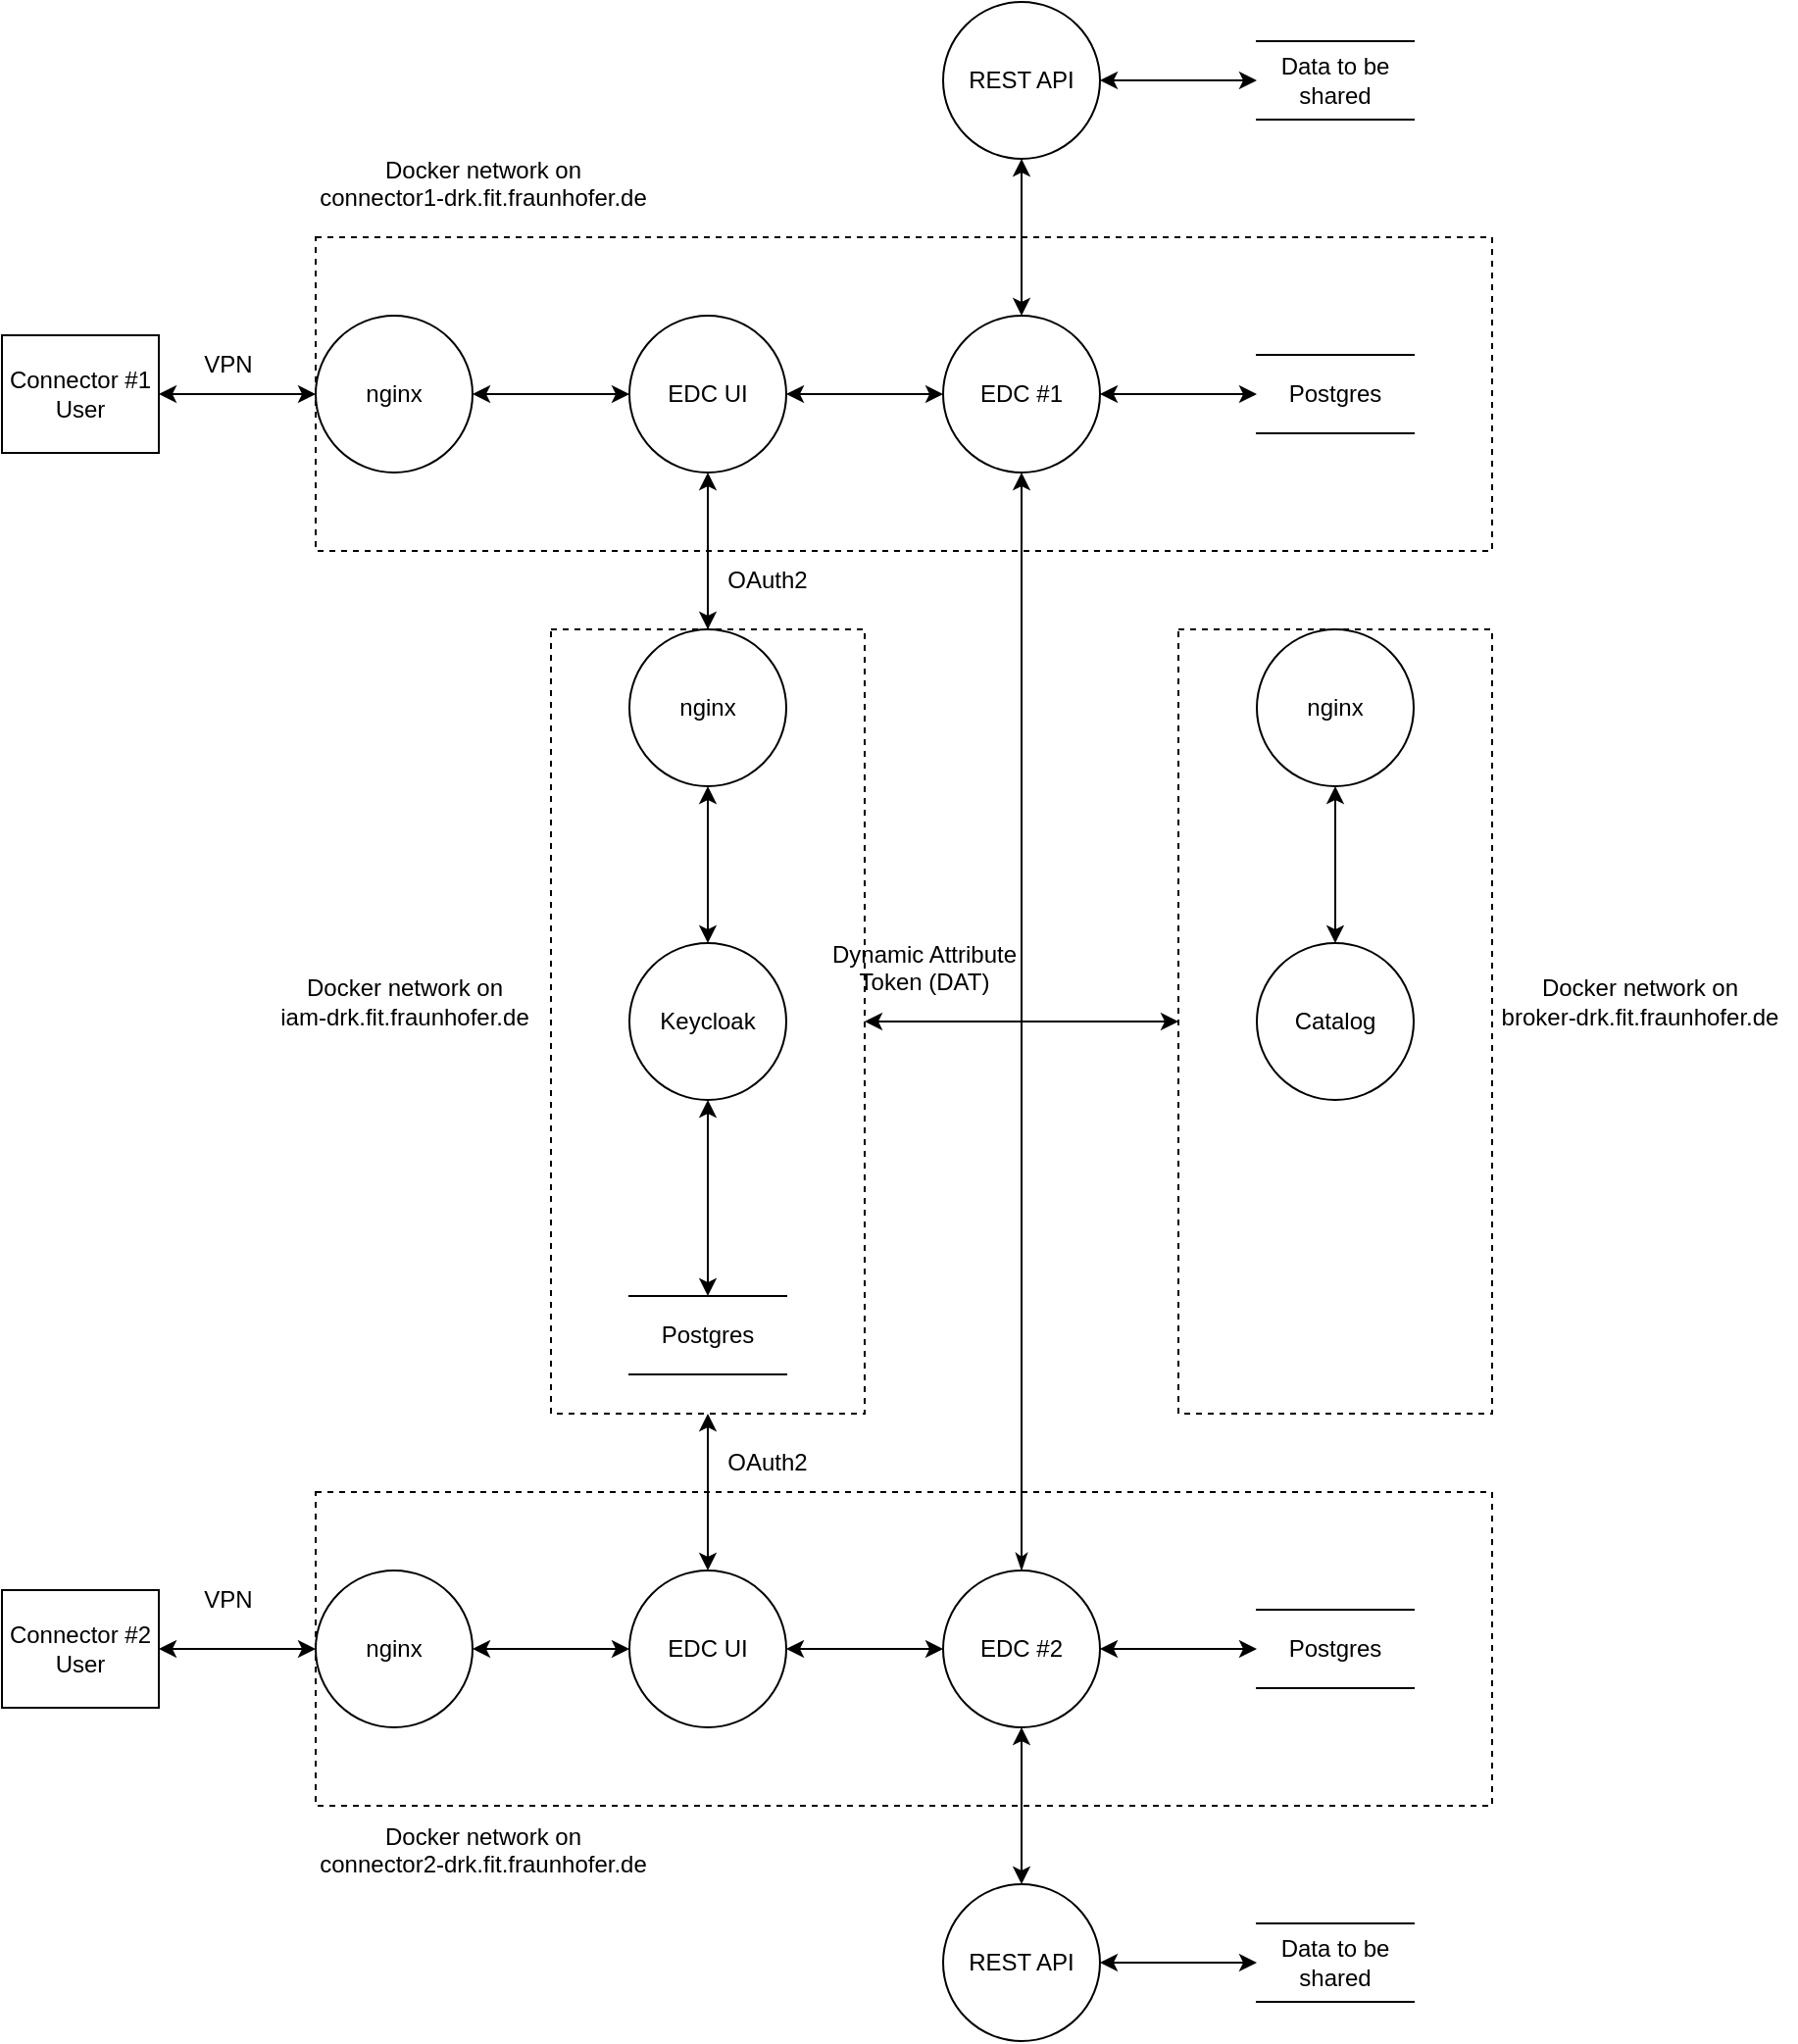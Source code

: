 <mxfile version="24.7.7">
  <diagram name="Page-1" id="ly6gpvqbCA24gMQBxIAf">
    <mxGraphModel dx="2462" dy="845" grid="1" gridSize="10" guides="1" tooltips="1" connect="1" arrows="1" fold="1" page="1" pageScale="1" pageWidth="4681" pageHeight="3300" math="0" shadow="0">
      <root>
        <mxCell id="0" />
        <mxCell id="1" parent="0" />
        <mxCell id="GAy6znVA1MGjkvsBSbRd-11" value="" style="edgeStyle=orthogonalEdgeStyle;rounded=0;orthogonalLoop=1;jettySize=auto;html=1;startArrow=classic;startFill=1;" edge="1" parent="1" source="GAy6znVA1MGjkvsBSbRd-1" target="GAy6znVA1MGjkvsBSbRd-2">
          <mxGeometry relative="1" as="geometry" />
        </mxCell>
        <mxCell id="GAy6znVA1MGjkvsBSbRd-1" value="Connector #1 User" style="html=1;dashed=0;whiteSpace=wrap;" vertex="1" parent="1">
          <mxGeometry y="170" width="80" height="60" as="geometry" />
        </mxCell>
        <mxCell id="GAy6znVA1MGjkvsBSbRd-22" value="" style="html=1;dashed=1;whiteSpace=wrap;" vertex="1" parent="1">
          <mxGeometry x="280" y="320" width="160" height="400" as="geometry" />
        </mxCell>
        <mxCell id="GAy6znVA1MGjkvsBSbRd-16" value="" style="edgeStyle=orthogonalEdgeStyle;rounded=0;orthogonalLoop=1;jettySize=auto;html=1;startArrow=classic;startFill=1;" edge="1" parent="1" source="GAy6znVA1MGjkvsBSbRd-12" target="GAy6znVA1MGjkvsBSbRd-13">
          <mxGeometry relative="1" as="geometry" />
        </mxCell>
        <mxCell id="GAy6znVA1MGjkvsBSbRd-57" value="" style="edgeStyle=orthogonalEdgeStyle;rounded=0;orthogonalLoop=1;jettySize=auto;html=1;" edge="1" parent="1" source="GAy6znVA1MGjkvsBSbRd-12" target="GAy6znVA1MGjkvsBSbRd-3">
          <mxGeometry relative="1" as="geometry" />
        </mxCell>
        <mxCell id="GAy6znVA1MGjkvsBSbRd-12" value="nginx" style="shape=ellipse;html=1;dashed=0;whiteSpace=wrap;perimeter=ellipsePerimeter;" vertex="1" parent="1">
          <mxGeometry x="320" y="320" width="80" height="80" as="geometry" />
        </mxCell>
        <mxCell id="GAy6znVA1MGjkvsBSbRd-17" value="" style="edgeStyle=orthogonalEdgeStyle;rounded=0;orthogonalLoop=1;jettySize=auto;html=1;startArrow=classic;startFill=1;" edge="1" parent="1" source="GAy6znVA1MGjkvsBSbRd-13" target="GAy6znVA1MGjkvsBSbRd-14">
          <mxGeometry relative="1" as="geometry" />
        </mxCell>
        <mxCell id="GAy6znVA1MGjkvsBSbRd-13" value="Keycloak" style="shape=ellipse;html=1;dashed=0;whiteSpace=wrap;perimeter=ellipsePerimeter;" vertex="1" parent="1">
          <mxGeometry x="320" y="480" width="80" height="80" as="geometry" />
        </mxCell>
        <mxCell id="GAy6znVA1MGjkvsBSbRd-14" value="Postgres" style="html=1;dashed=0;whiteSpace=wrap;shape=partialRectangle;right=0;left=0;" vertex="1" parent="1">
          <mxGeometry x="320" y="660" width="80" height="40" as="geometry" />
        </mxCell>
        <mxCell id="GAy6znVA1MGjkvsBSbRd-23" value="Docker network on&lt;div&gt;iam-drk.fit.fraunhofer.de&lt;/div&gt;" style="text;html=1;align=center;verticalAlign=middle;resizable=0;points=[];autosize=1;strokeColor=none;fillColor=none;" vertex="1" parent="1">
          <mxGeometry x="130" y="490" width="150" height="40" as="geometry" />
        </mxCell>
        <mxCell id="GAy6znVA1MGjkvsBSbRd-31" value="" style="group" vertex="1" connectable="0" parent="1">
          <mxGeometry x="150" y="70" width="610" height="210" as="geometry" />
        </mxCell>
        <mxCell id="GAy6znVA1MGjkvsBSbRd-24" value="" style="rounded=0;whiteSpace=wrap;html=1;dashed=1;" vertex="1" parent="GAy6znVA1MGjkvsBSbRd-31">
          <mxGeometry x="10" y="50" width="600" height="160" as="geometry" />
        </mxCell>
        <mxCell id="GAy6znVA1MGjkvsBSbRd-8" value="" style="edgeStyle=orthogonalEdgeStyle;rounded=0;orthogonalLoop=1;jettySize=auto;html=1;startArrow=classic;startFill=1;" edge="1" parent="GAy6znVA1MGjkvsBSbRd-31" source="GAy6znVA1MGjkvsBSbRd-2" target="GAy6znVA1MGjkvsBSbRd-3">
          <mxGeometry relative="1" as="geometry" />
        </mxCell>
        <mxCell id="GAy6znVA1MGjkvsBSbRd-2" value="nginx" style="shape=ellipse;html=1;dashed=0;whiteSpace=wrap;perimeter=ellipsePerimeter;" vertex="1" parent="GAy6znVA1MGjkvsBSbRd-31">
          <mxGeometry x="10" y="90" width="80" height="80" as="geometry" />
        </mxCell>
        <mxCell id="GAy6znVA1MGjkvsBSbRd-9" value="" style="edgeStyle=orthogonalEdgeStyle;rounded=0;orthogonalLoop=1;jettySize=auto;html=1;startArrow=classic;startFill=1;" edge="1" parent="GAy6znVA1MGjkvsBSbRd-31" source="GAy6znVA1MGjkvsBSbRd-3" target="GAy6znVA1MGjkvsBSbRd-4">
          <mxGeometry relative="1" as="geometry" />
        </mxCell>
        <mxCell id="GAy6znVA1MGjkvsBSbRd-3" value="EDC UI" style="shape=ellipse;html=1;dashed=0;whiteSpace=wrap;perimeter=ellipsePerimeter;" vertex="1" parent="GAy6znVA1MGjkvsBSbRd-31">
          <mxGeometry x="170" y="90" width="80" height="80" as="geometry" />
        </mxCell>
        <mxCell id="GAy6znVA1MGjkvsBSbRd-10" value="" style="edgeStyle=orthogonalEdgeStyle;rounded=0;orthogonalLoop=1;jettySize=auto;html=1;startArrow=classic;startFill=1;" edge="1" parent="GAy6znVA1MGjkvsBSbRd-31" source="GAy6znVA1MGjkvsBSbRd-4" target="GAy6znVA1MGjkvsBSbRd-6">
          <mxGeometry relative="1" as="geometry" />
        </mxCell>
        <mxCell id="GAy6znVA1MGjkvsBSbRd-4" value="EDC #1" style="shape=ellipse;html=1;dashed=0;whiteSpace=wrap;perimeter=ellipsePerimeter;" vertex="1" parent="GAy6znVA1MGjkvsBSbRd-31">
          <mxGeometry x="330" y="90" width="80" height="80" as="geometry" />
        </mxCell>
        <mxCell id="GAy6znVA1MGjkvsBSbRd-6" value="Postgres" style="html=1;dashed=0;whiteSpace=wrap;shape=partialRectangle;right=0;left=0;" vertex="1" parent="GAy6znVA1MGjkvsBSbRd-31">
          <mxGeometry x="490" y="110" width="80" height="40" as="geometry" />
        </mxCell>
        <mxCell id="GAy6znVA1MGjkvsBSbRd-25" value="Docker network on&lt;div&gt;connector1-drk.fit.fraunhofer.de&lt;div&gt;&lt;br&gt;&lt;/div&gt;&lt;/div&gt;" style="text;html=1;align=center;verticalAlign=middle;resizable=0;points=[];autosize=1;strokeColor=none;fillColor=none;" vertex="1" parent="GAy6znVA1MGjkvsBSbRd-31">
          <mxGeometry width="190" height="60" as="geometry" />
        </mxCell>
        <mxCell id="GAy6znVA1MGjkvsBSbRd-15" value="" style="edgeStyle=orthogonalEdgeStyle;rounded=0;orthogonalLoop=1;jettySize=auto;html=1;startArrow=classic;startFill=1;exitX=0.5;exitY=1;exitDx=0;exitDy=0;" edge="1" parent="1" source="GAy6znVA1MGjkvsBSbRd-3" target="GAy6znVA1MGjkvsBSbRd-12">
          <mxGeometry relative="1" as="geometry" />
        </mxCell>
        <mxCell id="GAy6znVA1MGjkvsBSbRd-30" value="" style="endArrow=classic;startArrow=classic;html=1;rounded=0;exitX=1;exitY=0.5;exitDx=0;exitDy=0;" edge="1" parent="1" source="GAy6znVA1MGjkvsBSbRd-22" target="GAy6znVA1MGjkvsBSbRd-4">
          <mxGeometry width="50" height="50" relative="1" as="geometry">
            <mxPoint x="470" y="370" as="sourcePoint" />
            <mxPoint x="920" y="500" as="targetPoint" />
            <Array as="points">
              <mxPoint x="520" y="520" />
            </Array>
          </mxGeometry>
        </mxCell>
        <mxCell id="GAy6znVA1MGjkvsBSbRd-18" value="OAuth2" style="text;html=1;align=center;verticalAlign=middle;resizable=0;points=[];autosize=1;strokeColor=none;fillColor=none;" vertex="1" parent="1">
          <mxGeometry x="360" y="280" width="60" height="30" as="geometry" />
        </mxCell>
        <mxCell id="GAy6znVA1MGjkvsBSbRd-43" value="Dynamic Attribute&lt;div&gt;Token (DAT)&lt;div&gt;&lt;br&gt;&lt;/div&gt;&lt;/div&gt;" style="text;html=1;align=center;verticalAlign=middle;resizable=0;points=[];autosize=1;strokeColor=none;fillColor=none;" vertex="1" parent="1">
          <mxGeometry x="410" y="470" width="120" height="60" as="geometry" />
        </mxCell>
        <mxCell id="GAy6znVA1MGjkvsBSbRd-48" style="edgeStyle=orthogonalEdgeStyle;rounded=0;orthogonalLoop=1;jettySize=auto;html=1;startArrow=classic;startFill=1;" edge="1" parent="1" source="GAy6znVA1MGjkvsBSbRd-47" target="GAy6znVA1MGjkvsBSbRd-35">
          <mxGeometry relative="1" as="geometry" />
        </mxCell>
        <mxCell id="GAy6znVA1MGjkvsBSbRd-47" value="Connector #2 User" style="html=1;dashed=0;whiteSpace=wrap;" vertex="1" parent="1">
          <mxGeometry y="810" width="80" height="60" as="geometry" />
        </mxCell>
        <mxCell id="GAy6znVA1MGjkvsBSbRd-53" value="OAuth2" style="text;html=1;align=center;verticalAlign=middle;resizable=0;points=[];autosize=1;strokeColor=none;fillColor=none;" vertex="1" parent="1">
          <mxGeometry x="360" y="730" width="60" height="30" as="geometry" />
        </mxCell>
        <mxCell id="GAy6znVA1MGjkvsBSbRd-54" value="VPN" style="text;html=1;align=center;verticalAlign=middle;resizable=0;points=[];autosize=1;strokeColor=none;fillColor=none;" vertex="1" parent="1">
          <mxGeometry x="90" y="170" width="50" height="30" as="geometry" />
        </mxCell>
        <mxCell id="GAy6znVA1MGjkvsBSbRd-55" value="VPN" style="text;html=1;align=center;verticalAlign=middle;resizable=0;points=[];autosize=1;strokeColor=none;fillColor=none;" vertex="1" parent="1">
          <mxGeometry x="90" y="800" width="50" height="30" as="geometry" />
        </mxCell>
        <mxCell id="GAy6znVA1MGjkvsBSbRd-33" value="" style="rounded=0;whiteSpace=wrap;html=1;dashed=1;" vertex="1" parent="1">
          <mxGeometry x="160" y="760" width="600" height="160" as="geometry" />
        </mxCell>
        <mxCell id="GAy6znVA1MGjkvsBSbRd-51" style="edgeStyle=orthogonalEdgeStyle;rounded=0;orthogonalLoop=1;jettySize=auto;html=1;entryX=0.5;entryY=1;entryDx=0;entryDy=0;exitX=0.5;exitY=0;exitDx=0;exitDy=0;startArrow=classic;startFill=1;" edge="1" parent="1" source="GAy6znVA1MGjkvsBSbRd-37" target="GAy6znVA1MGjkvsBSbRd-22">
          <mxGeometry relative="1" as="geometry" />
        </mxCell>
        <mxCell id="GAy6znVA1MGjkvsBSbRd-34" value="" style="edgeStyle=orthogonalEdgeStyle;rounded=0;orthogonalLoop=1;jettySize=auto;html=1;startArrow=classic;startFill=1;" edge="1" parent="1" source="GAy6znVA1MGjkvsBSbRd-35" target="GAy6znVA1MGjkvsBSbRd-37">
          <mxGeometry relative="1" as="geometry" />
        </mxCell>
        <mxCell id="GAy6znVA1MGjkvsBSbRd-35" value="nginx" style="shape=ellipse;html=1;dashed=0;whiteSpace=wrap;perimeter=ellipsePerimeter;" vertex="1" parent="1">
          <mxGeometry x="160" y="800" width="80" height="80" as="geometry" />
        </mxCell>
        <mxCell id="GAy6znVA1MGjkvsBSbRd-36" value="" style="edgeStyle=orthogonalEdgeStyle;rounded=0;orthogonalLoop=1;jettySize=auto;html=1;startArrow=classic;startFill=1;" edge="1" parent="1" source="GAy6znVA1MGjkvsBSbRd-37" target="GAy6znVA1MGjkvsBSbRd-39">
          <mxGeometry relative="1" as="geometry" />
        </mxCell>
        <mxCell id="GAy6znVA1MGjkvsBSbRd-37" value="EDC UI" style="shape=ellipse;html=1;dashed=0;whiteSpace=wrap;perimeter=ellipsePerimeter;" vertex="1" parent="1">
          <mxGeometry x="320" y="800" width="80" height="80" as="geometry" />
        </mxCell>
        <mxCell id="GAy6znVA1MGjkvsBSbRd-38" value="" style="edgeStyle=orthogonalEdgeStyle;rounded=0;orthogonalLoop=1;jettySize=auto;html=1;startArrow=classic;startFill=1;" edge="1" parent="1" source="GAy6znVA1MGjkvsBSbRd-39" target="GAy6znVA1MGjkvsBSbRd-40">
          <mxGeometry relative="1" as="geometry" />
        </mxCell>
        <mxCell id="GAy6znVA1MGjkvsBSbRd-44" style="edgeStyle=orthogonalEdgeStyle;rounded=0;orthogonalLoop=1;jettySize=auto;html=1;startArrow=classicThin;startFill=1;endArrow=none;endFill=0;" edge="1" parent="1" source="GAy6znVA1MGjkvsBSbRd-39">
          <mxGeometry relative="1" as="geometry">
            <mxPoint x="520" y="360" as="targetPoint" />
          </mxGeometry>
        </mxCell>
        <mxCell id="GAy6znVA1MGjkvsBSbRd-75" style="edgeStyle=orthogonalEdgeStyle;rounded=0;orthogonalLoop=1;jettySize=auto;html=1;entryX=0.5;entryY=0;entryDx=0;entryDy=0;startArrow=classic;startFill=1;" edge="1" parent="1" source="GAy6znVA1MGjkvsBSbRd-39" target="GAy6znVA1MGjkvsBSbRd-74">
          <mxGeometry relative="1" as="geometry" />
        </mxCell>
        <mxCell id="GAy6znVA1MGjkvsBSbRd-39" value="EDC #2" style="shape=ellipse;html=1;dashed=0;whiteSpace=wrap;perimeter=ellipsePerimeter;" vertex="1" parent="1">
          <mxGeometry x="480" y="800" width="80" height="80" as="geometry" />
        </mxCell>
        <mxCell id="GAy6znVA1MGjkvsBSbRd-40" value="Postgres" style="html=1;dashed=0;whiteSpace=wrap;shape=partialRectangle;right=0;left=0;" vertex="1" parent="1">
          <mxGeometry x="640" y="820" width="80" height="40" as="geometry" />
        </mxCell>
        <mxCell id="GAy6znVA1MGjkvsBSbRd-41" value="Docker network on&lt;div&gt;connector2-drk.fit.fraunhofer.de&lt;div&gt;&lt;br&gt;&lt;/div&gt;&lt;/div&gt;" style="text;html=1;align=center;verticalAlign=middle;resizable=0;points=[];autosize=1;strokeColor=none;fillColor=none;" vertex="1" parent="1">
          <mxGeometry x="150" y="920" width="190" height="60" as="geometry" />
        </mxCell>
        <mxCell id="GAy6znVA1MGjkvsBSbRd-59" value="" style="rounded=0;whiteSpace=wrap;html=1;dashed=1;" vertex="1" parent="1">
          <mxGeometry x="600" y="320" width="160" height="400" as="geometry" />
        </mxCell>
        <mxCell id="GAy6znVA1MGjkvsBSbRd-61" style="edgeStyle=orthogonalEdgeStyle;rounded=0;orthogonalLoop=1;jettySize=auto;html=1;startArrow=classic;startFill=1;endArrow=none;endFill=0;" edge="1" parent="1">
          <mxGeometry relative="1" as="geometry">
            <mxPoint x="520" y="520" as="targetPoint" />
            <mxPoint x="600" y="520" as="sourcePoint" />
          </mxGeometry>
        </mxCell>
        <mxCell id="GAy6znVA1MGjkvsBSbRd-58" value="Catalog" style="shape=ellipse;html=1;dashed=0;whiteSpace=wrap;perimeter=ellipsePerimeter;" vertex="1" parent="1">
          <mxGeometry x="640" y="480" width="80" height="80" as="geometry" />
        </mxCell>
        <mxCell id="GAy6znVA1MGjkvsBSbRd-60" value="Docker network on&lt;div&gt;broker&lt;span style=&quot;background-color: initial;&quot;&gt;-drk.fit.fraunhofer.de&lt;/span&gt;&lt;/div&gt;" style="text;html=1;align=center;verticalAlign=middle;resizable=0;points=[];autosize=1;strokeColor=none;fillColor=none;" vertex="1" parent="1">
          <mxGeometry x="755" y="490" width="160" height="40" as="geometry" />
        </mxCell>
        <mxCell id="GAy6znVA1MGjkvsBSbRd-63" style="edgeStyle=orthogonalEdgeStyle;rounded=0;orthogonalLoop=1;jettySize=auto;html=1;startArrow=classic;startFill=1;" edge="1" parent="1" source="GAy6znVA1MGjkvsBSbRd-62" target="GAy6znVA1MGjkvsBSbRd-58">
          <mxGeometry relative="1" as="geometry" />
        </mxCell>
        <mxCell id="GAy6znVA1MGjkvsBSbRd-62" value="nginx" style="shape=ellipse;html=1;dashed=0;whiteSpace=wrap;perimeter=ellipsePerimeter;" vertex="1" parent="1">
          <mxGeometry x="640" y="320" width="80" height="80" as="geometry" />
        </mxCell>
        <mxCell id="GAy6znVA1MGjkvsBSbRd-69" style="edgeStyle=orthogonalEdgeStyle;rounded=0;orthogonalLoop=1;jettySize=auto;html=1;entryX=0.5;entryY=0;entryDx=0;entryDy=0;startArrow=classic;startFill=1;" edge="1" parent="1" source="GAy6znVA1MGjkvsBSbRd-67" target="GAy6znVA1MGjkvsBSbRd-4">
          <mxGeometry relative="1" as="geometry" />
        </mxCell>
        <mxCell id="GAy6znVA1MGjkvsBSbRd-70" value="" style="group" vertex="1" connectable="0" parent="1">
          <mxGeometry x="480" width="240" height="80" as="geometry" />
        </mxCell>
        <mxCell id="GAy6znVA1MGjkvsBSbRd-65" value="Data to be shared" style="html=1;dashed=0;whiteSpace=wrap;shape=partialRectangle;right=0;left=0;" vertex="1" parent="GAy6znVA1MGjkvsBSbRd-70">
          <mxGeometry x="160" y="20" width="80" height="40" as="geometry" />
        </mxCell>
        <mxCell id="GAy6znVA1MGjkvsBSbRd-68" style="edgeStyle=orthogonalEdgeStyle;rounded=0;orthogonalLoop=1;jettySize=auto;html=1;entryX=0;entryY=0.5;entryDx=0;entryDy=0;startArrow=classic;startFill=1;" edge="1" parent="GAy6znVA1MGjkvsBSbRd-70" source="GAy6znVA1MGjkvsBSbRd-67" target="GAy6znVA1MGjkvsBSbRd-65">
          <mxGeometry relative="1" as="geometry" />
        </mxCell>
        <mxCell id="GAy6znVA1MGjkvsBSbRd-67" value="REST API" style="shape=ellipse;html=1;dashed=0;whiteSpace=wrap;perimeter=ellipsePerimeter;" vertex="1" parent="GAy6znVA1MGjkvsBSbRd-70">
          <mxGeometry width="80" height="80" as="geometry" />
        </mxCell>
        <mxCell id="GAy6znVA1MGjkvsBSbRd-71" value="" style="group" vertex="1" connectable="0" parent="1">
          <mxGeometry x="480" y="960" width="240" height="80" as="geometry" />
        </mxCell>
        <mxCell id="GAy6znVA1MGjkvsBSbRd-72" value="Data to be shared" style="html=1;dashed=0;whiteSpace=wrap;shape=partialRectangle;right=0;left=0;" vertex="1" parent="GAy6znVA1MGjkvsBSbRd-71">
          <mxGeometry x="160" y="20" width="80" height="40" as="geometry" />
        </mxCell>
        <mxCell id="GAy6znVA1MGjkvsBSbRd-73" style="edgeStyle=orthogonalEdgeStyle;rounded=0;orthogonalLoop=1;jettySize=auto;html=1;entryX=0;entryY=0.5;entryDx=0;entryDy=0;startArrow=classic;startFill=1;" edge="1" parent="GAy6znVA1MGjkvsBSbRd-71" source="GAy6znVA1MGjkvsBSbRd-74" target="GAy6znVA1MGjkvsBSbRd-72">
          <mxGeometry relative="1" as="geometry" />
        </mxCell>
        <mxCell id="GAy6znVA1MGjkvsBSbRd-74" value="REST API" style="shape=ellipse;html=1;dashed=0;whiteSpace=wrap;perimeter=ellipsePerimeter;" vertex="1" parent="GAy6znVA1MGjkvsBSbRd-71">
          <mxGeometry width="80" height="80" as="geometry" />
        </mxCell>
      </root>
    </mxGraphModel>
  </diagram>
</mxfile>
